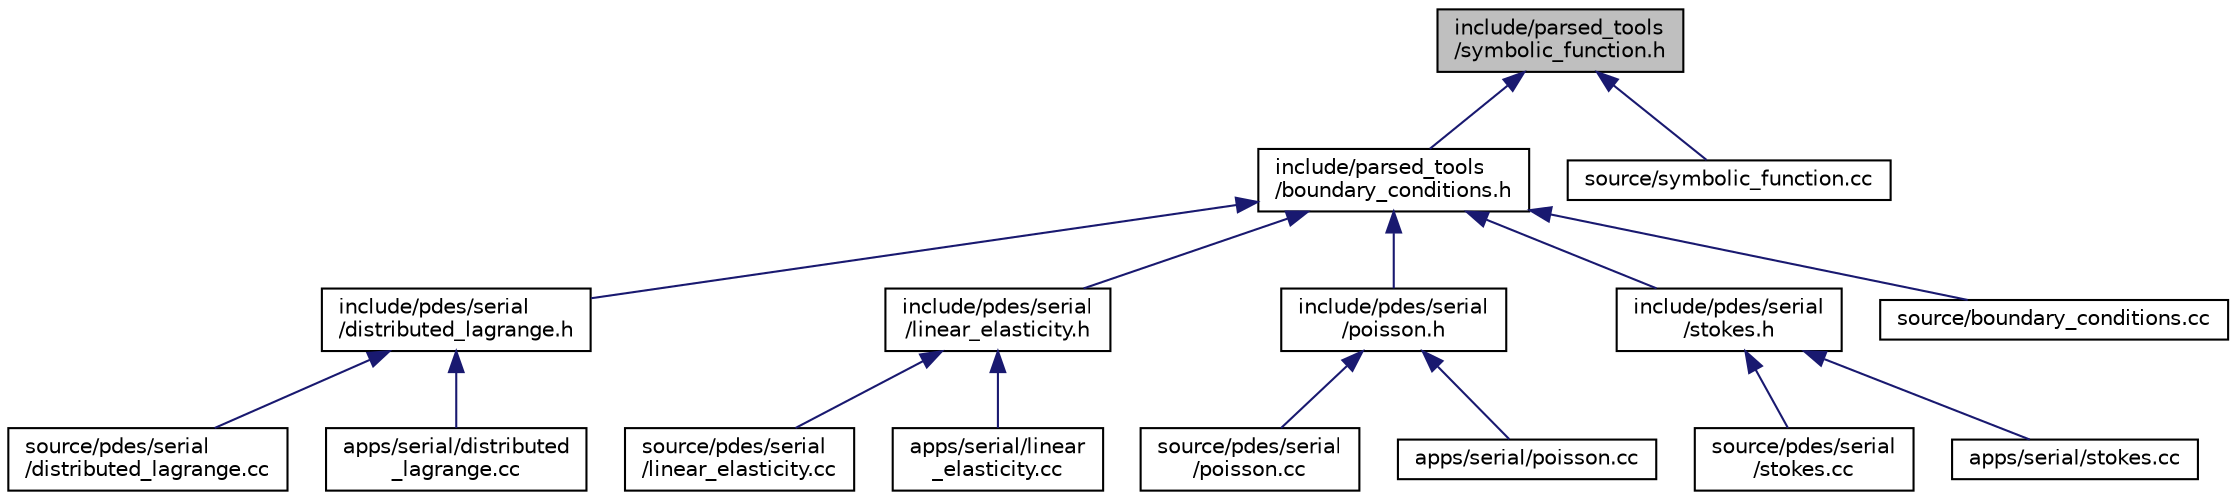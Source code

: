 digraph "include/parsed_tools/symbolic_function.h"
{
 // LATEX_PDF_SIZE
  bgcolor="transparent";
  edge [fontname="Helvetica",fontsize="10",labelfontname="Helvetica",labelfontsize="10"];
  node [fontname="Helvetica",fontsize="10",shape=record];
  Node1 [label="include/parsed_tools\l/symbolic_function.h",height=0.2,width=0.4,color="black", fillcolor="grey75", style="filled", fontcolor="black",tooltip=" "];
  Node1 -> Node2 [dir="back",color="midnightblue",fontsize="10",style="solid",fontname="Helvetica"];
  Node2 [label="include/parsed_tools\l/boundary_conditions.h",height=0.2,width=0.4,color="black",URL="$boundary__conditions_8h.html",tooltip=" "];
  Node2 -> Node3 [dir="back",color="midnightblue",fontsize="10",style="solid",fontname="Helvetica"];
  Node3 [label="include/pdes/serial\l/distributed_lagrange.h",height=0.2,width=0.4,color="black",URL="$distributed__lagrange_8h.html",tooltip=" "];
  Node3 -> Node4 [dir="back",color="midnightblue",fontsize="10",style="solid",fontname="Helvetica"];
  Node4 [label="source/pdes/serial\l/distributed_lagrange.cc",height=0.2,width=0.4,color="black",URL="$source_2pdes_2serial_2distributed__lagrange_8cc.html",tooltip=" "];
  Node3 -> Node5 [dir="back",color="midnightblue",fontsize="10",style="solid",fontname="Helvetica"];
  Node5 [label="apps/serial/distributed\l_lagrange.cc",height=0.2,width=0.4,color="black",URL="$apps_2serial_2distributed__lagrange_8cc.html",tooltip=" "];
  Node2 -> Node6 [dir="back",color="midnightblue",fontsize="10",style="solid",fontname="Helvetica"];
  Node6 [label="include/pdes/serial\l/linear_elasticity.h",height=0.2,width=0.4,color="black",URL="$linear__elasticity_8h.html",tooltip=" "];
  Node6 -> Node7 [dir="back",color="midnightblue",fontsize="10",style="solid",fontname="Helvetica"];
  Node7 [label="source/pdes/serial\l/linear_elasticity.cc",height=0.2,width=0.4,color="black",URL="$source_2pdes_2serial_2linear__elasticity_8cc.html",tooltip=" "];
  Node6 -> Node8 [dir="back",color="midnightblue",fontsize="10",style="solid",fontname="Helvetica"];
  Node8 [label="apps/serial/linear\l_elasticity.cc",height=0.2,width=0.4,color="black",URL="$apps_2serial_2linear__elasticity_8cc.html",tooltip=" "];
  Node2 -> Node9 [dir="back",color="midnightblue",fontsize="10",style="solid",fontname="Helvetica"];
  Node9 [label="include/pdes/serial\l/poisson.h",height=0.2,width=0.4,color="black",URL="$poisson_8h.html",tooltip=" "];
  Node9 -> Node10 [dir="back",color="midnightblue",fontsize="10",style="solid",fontname="Helvetica"];
  Node10 [label="source/pdes/serial\l/poisson.cc",height=0.2,width=0.4,color="black",URL="$source_2pdes_2serial_2poisson_8cc.html",tooltip=" "];
  Node9 -> Node11 [dir="back",color="midnightblue",fontsize="10",style="solid",fontname="Helvetica"];
  Node11 [label="apps/serial/poisson.cc",height=0.2,width=0.4,color="black",URL="$apps_2serial_2poisson_8cc.html",tooltip=" "];
  Node2 -> Node12 [dir="back",color="midnightblue",fontsize="10",style="solid",fontname="Helvetica"];
  Node12 [label="include/pdes/serial\l/stokes.h",height=0.2,width=0.4,color="black",URL="$stokes_8h.html",tooltip=" "];
  Node12 -> Node13 [dir="back",color="midnightblue",fontsize="10",style="solid",fontname="Helvetica"];
  Node13 [label="source/pdes/serial\l/stokes.cc",height=0.2,width=0.4,color="black",URL="$source_2pdes_2serial_2stokes_8cc.html",tooltip=" "];
  Node12 -> Node14 [dir="back",color="midnightblue",fontsize="10",style="solid",fontname="Helvetica"];
  Node14 [label="apps/serial/stokes.cc",height=0.2,width=0.4,color="black",URL="$apps_2serial_2stokes_8cc.html",tooltip=" "];
  Node2 -> Node15 [dir="back",color="midnightblue",fontsize="10",style="solid",fontname="Helvetica"];
  Node15 [label="source/boundary_conditions.cc",height=0.2,width=0.4,color="black",URL="$boundary__conditions_8cc.html",tooltip=" "];
  Node1 -> Node16 [dir="back",color="midnightblue",fontsize="10",style="solid",fontname="Helvetica"];
  Node16 [label="source/symbolic_function.cc",height=0.2,width=0.4,color="black",URL="$symbolic__function_8cc.html",tooltip=" "];
}
